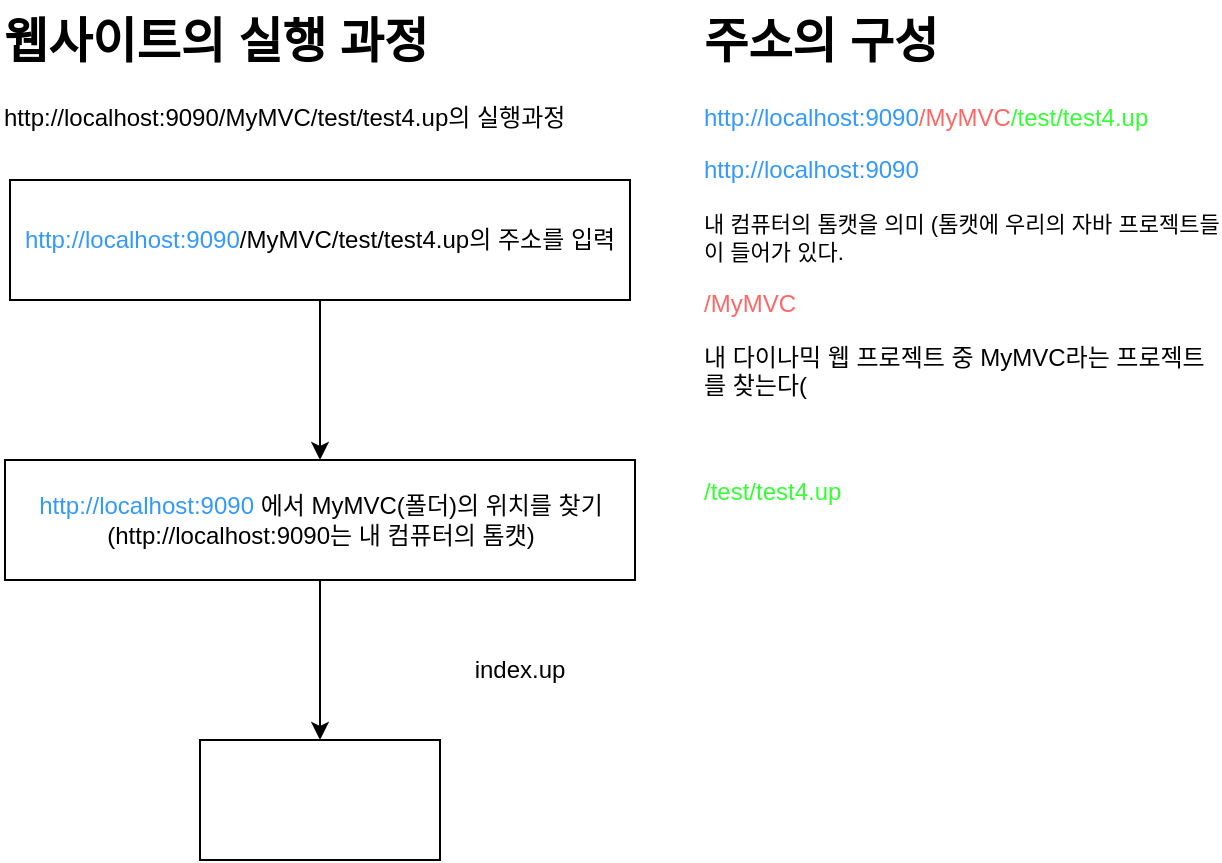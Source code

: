 <mxfile version="25.0.3">
  <diagram name="페이지-1" id="0_OPbUta_jnCviQzeamS">
    <mxGraphModel dx="1816" dy="509" grid="1" gridSize="10" guides="1" tooltips="1" connect="1" arrows="1" fold="1" page="1" pageScale="1" pageWidth="827" pageHeight="1169" math="0" shadow="0">
      <root>
        <mxCell id="0" />
        <mxCell id="1" parent="0" />
        <mxCell id="xzkno2Z7NU_h-ZiQ9ByA-36" value="&lt;h1 style=&quot;margin-top: 0px;&quot;&gt;웹사이트의 실행 과정&lt;/h1&gt;&lt;div&gt;http://localhost:9090/MyMVC/test/test4.up의 실행과정&lt;/div&gt;&lt;p&gt;&lt;br&gt;&lt;/p&gt;" style="text;html=1;whiteSpace=wrap;overflow=hidden;rounded=0;" vertex="1" parent="1">
          <mxGeometry x="-810" y="60" width="420" height="90" as="geometry" />
        </mxCell>
        <mxCell id="xzkno2Z7NU_h-ZiQ9ByA-39" value="" style="edgeStyle=orthogonalEdgeStyle;rounded=0;orthogonalLoop=1;jettySize=auto;html=1;" edge="1" parent="1" source="xzkno2Z7NU_h-ZiQ9ByA-37" target="xzkno2Z7NU_h-ZiQ9ByA-38">
          <mxGeometry relative="1" as="geometry" />
        </mxCell>
        <mxCell id="xzkno2Z7NU_h-ZiQ9ByA-37" value="&lt;span style=&quot;text-align: left;&quot;&gt;&lt;font color=&quot;#3399ff&quot;&gt;http://localhost:9090&lt;/font&gt;/MyMVC&lt;/span&gt;&lt;span style=&quot;text-align: left;&quot;&gt;/test/test4.up&lt;/span&gt;&lt;span style=&quot;text-align: left;&quot;&gt;의 주소를 입력&lt;/span&gt;" style="rounded=0;whiteSpace=wrap;html=1;" vertex="1" parent="1">
          <mxGeometry x="-805" y="150" width="310" height="60" as="geometry" />
        </mxCell>
        <mxCell id="xzkno2Z7NU_h-ZiQ9ByA-42" value="" style="edgeStyle=orthogonalEdgeStyle;rounded=0;orthogonalLoop=1;jettySize=auto;html=1;" edge="1" parent="1" source="xzkno2Z7NU_h-ZiQ9ByA-38" target="xzkno2Z7NU_h-ZiQ9ByA-41">
          <mxGeometry relative="1" as="geometry" />
        </mxCell>
        <mxCell id="xzkno2Z7NU_h-ZiQ9ByA-38" value="&lt;span style=&quot;text-align: left;&quot;&gt;&lt;font color=&quot;#3399ff&quot;&gt;http://localhost:9090&lt;/font&gt; 에서 MyMVC(폴더)의 위치를 찾기&lt;/span&gt;&lt;div&gt;&lt;span style=&quot;text-align: left;&quot;&gt;(&lt;/span&gt;&lt;span style=&quot;text-align: left; background-color: initial;&quot;&gt;http://localhost:9090는 내 컴퓨터의 톰캣)&lt;/span&gt;&lt;/div&gt;" style="whiteSpace=wrap;html=1;rounded=0;" vertex="1" parent="1">
          <mxGeometry x="-807.5" y="290" width="315" height="60" as="geometry" />
        </mxCell>
        <mxCell id="xzkno2Z7NU_h-ZiQ9ByA-41" value="" style="whiteSpace=wrap;html=1;rounded=0;" vertex="1" parent="1">
          <mxGeometry x="-710" y="430" width="120" height="60" as="geometry" />
        </mxCell>
        <mxCell id="xzkno2Z7NU_h-ZiQ9ByA-43" value="&lt;span style=&quot;text-align: left;&quot;&gt;index.up&lt;/span&gt;" style="text;html=1;align=center;verticalAlign=middle;whiteSpace=wrap;rounded=0;" vertex="1" parent="1">
          <mxGeometry x="-580" y="380" width="60" height="30" as="geometry" />
        </mxCell>
        <mxCell id="xzkno2Z7NU_h-ZiQ9ByA-45" value="&lt;h1 style=&quot;margin-top: 0px;&quot;&gt;주소의 구성&lt;/h1&gt;&lt;p&gt;&lt;font color=&quot;#3399ff&quot;&gt;http://localhost:9090&lt;/font&gt;&lt;font color=&quot;#ff6666&quot;&gt;/MyMVC&lt;/font&gt;&lt;font color=&quot;#33ff33&quot;&gt;/test/test4.up&lt;/font&gt;&lt;/p&gt;&lt;p&gt;&lt;span style=&quot;color: rgb(51, 153, 255);&quot;&gt;http://localhost:9090&lt;/span&gt;&lt;font color=&quot;#33ff33&quot;&gt;&lt;/font&gt;&lt;/p&gt;&lt;p&gt;&lt;font style=&quot;font-size: 11px;&quot;&gt;내 컴퓨터의 톰캣을 의미 (톰캣에 우리의 자바 프로젝트들이 들어가 있다.&lt;/font&gt;&lt;/p&gt;&lt;p&gt;&lt;span style=&quot;color: rgb(255, 102, 102);&quot;&gt;/MyMVC&lt;/span&gt;&lt;span style=&quot;color: rgb(51, 153, 255);&quot;&gt;&lt;/span&gt;&lt;/p&gt;&lt;p&gt;내 다이나믹 웹 프로젝트 중 MyMVC라는 프로젝트를 찾는다(&lt;/p&gt;&lt;p&gt;&lt;span style=&quot;color: rgb(255, 102, 102);&quot;&gt;&lt;br&gt;&lt;/span&gt;&lt;/p&gt;&lt;p&gt;&lt;span style=&quot;color: rgb(51, 255, 51);&quot;&gt;/test/test4.up&lt;/span&gt;&lt;span style=&quot;color: rgb(255, 102, 102);&quot;&gt;&lt;/span&gt;&lt;/p&gt;&lt;p&gt;&lt;br&gt;&lt;/p&gt;&lt;p&gt;&lt;span style=&quot;color: rgb(51, 153, 255);&quot;&gt;&lt;br&gt;&lt;/span&gt;&lt;/p&gt;" style="text;html=1;whiteSpace=wrap;overflow=hidden;rounded=0;" vertex="1" parent="1">
          <mxGeometry x="-460" y="60" width="260" height="260" as="geometry" />
        </mxCell>
      </root>
    </mxGraphModel>
  </diagram>
</mxfile>
